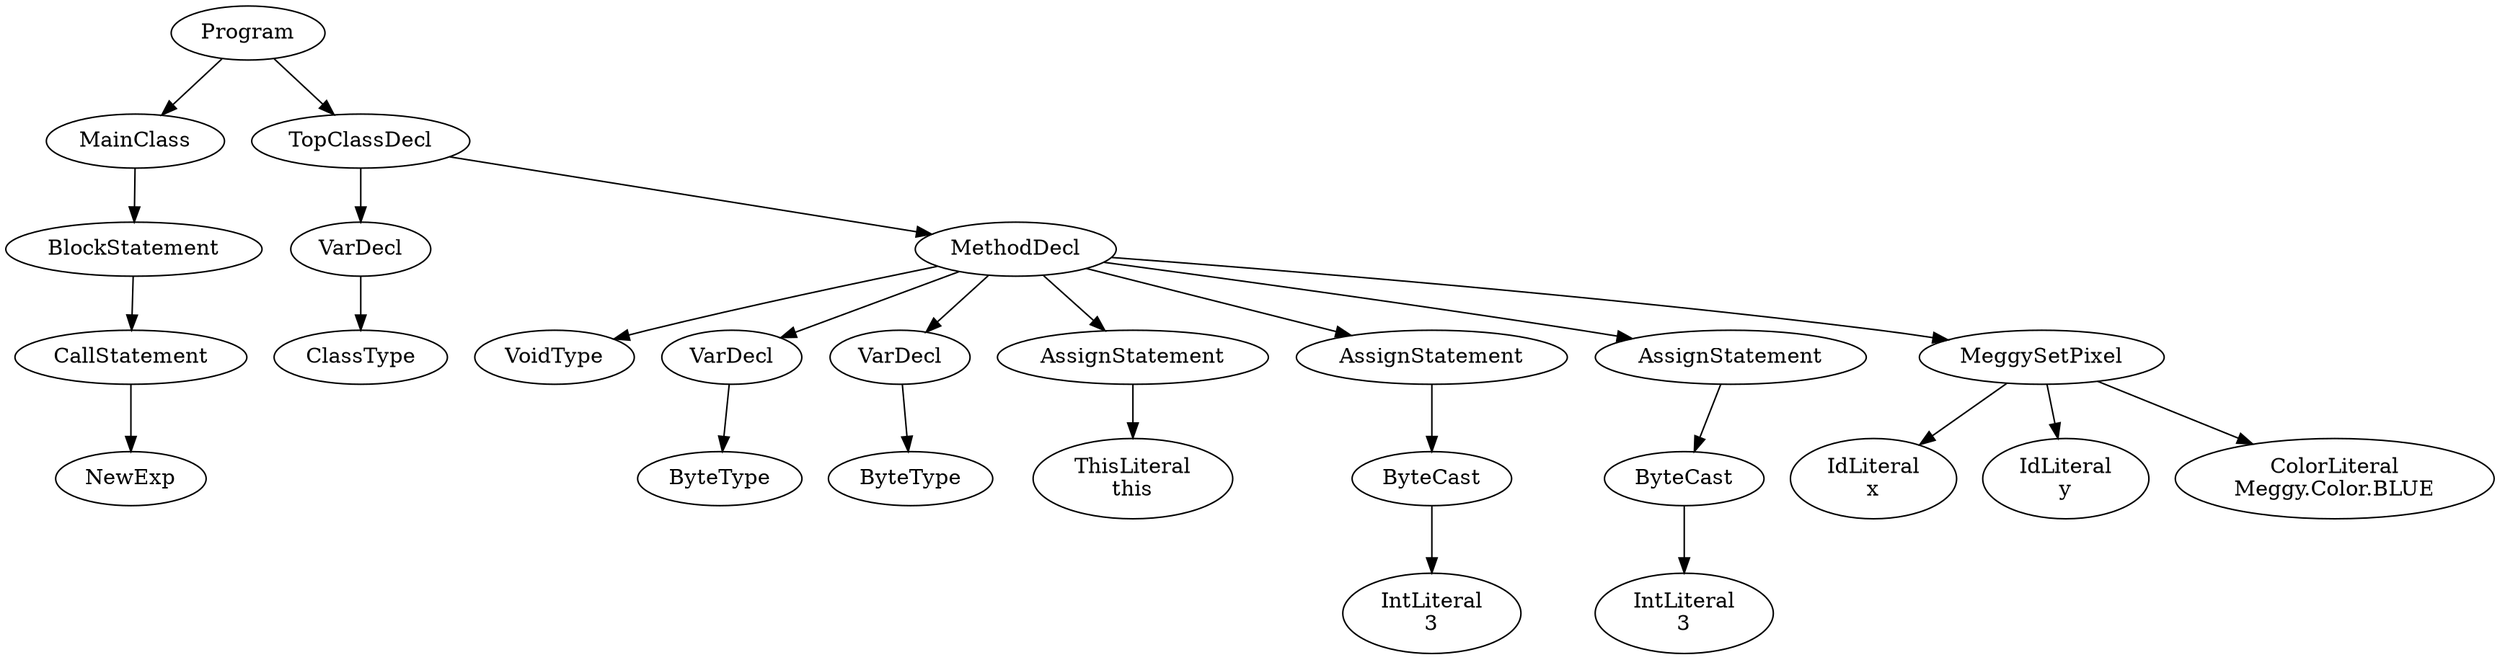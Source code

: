 digraph ASTGraph {
0 [ label="Program" ];
1 [ label="MainClass" ];
0 -> 1
2 [ label="BlockStatement" ];
1 -> 2
3 [ label="CallStatement" ];
2 -> 3
4 [ label="NewExp" ];
3 -> 4
5 [ label="TopClassDecl" ];
0 -> 5
6 [ label="VarDecl" ];
5 -> 6
7 [ label="ClassType" ];
6 -> 7
8 [ label="MethodDecl" ];
5 -> 8
9 [ label="VoidType" ];
8 -> 9
10 [ label="VarDecl" ];
8 -> 10
11 [ label="ByteType" ];
10 -> 11
12 [ label="VarDecl" ];
8 -> 12
13 [ label="ByteType" ];
12 -> 13
14 [ label="AssignStatement" ];
8 -> 14
15 [ label="ThisLiteral\nthis" ];
14 -> 15
16 [ label="AssignStatement" ];
8 -> 16
17 [ label="ByteCast" ];
16 -> 17
18 [ label="IntLiteral\n3" ];
17 -> 18
19 [ label="AssignStatement" ];
8 -> 19
20 [ label="ByteCast" ];
19 -> 20
21 [ label="IntLiteral\n3" ];
20 -> 21
22 [ label="MeggySetPixel" ];
8 -> 22
23 [ label="IdLiteral\nx" ];
22 -> 23
24 [ label="IdLiteral\ny" ];
22 -> 24
25 [ label="ColorLiteral\nMeggy.Color.BLUE" ];
22 -> 25
}
